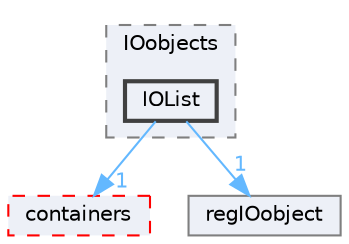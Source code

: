 digraph "src/OpenFOAM/db/IOobjects/IOList"
{
 // LATEX_PDF_SIZE
  bgcolor="transparent";
  edge [fontname=Helvetica,fontsize=10,labelfontname=Helvetica,labelfontsize=10];
  node [fontname=Helvetica,fontsize=10,shape=box,height=0.2,width=0.4];
  compound=true
  subgraph clusterdir_cc10b28373a5cdb85fcb1ececb22619b {
    graph [ bgcolor="#edf0f7", pencolor="grey50", label="IOobjects", fontname=Helvetica,fontsize=10 style="filled,dashed", URL="dir_cc10b28373a5cdb85fcb1ececb22619b.html",tooltip=""]
  dir_daccf7d61098506097eb5150a9464743 [label="IOList", fillcolor="#edf0f7", color="grey25", style="filled,bold", URL="dir_daccf7d61098506097eb5150a9464743.html",tooltip=""];
  }
  dir_19d0872053bde092be81d7fe3f56cbf7 [label="containers", fillcolor="#edf0f7", color="red", style="filled,dashed", URL="dir_19d0872053bde092be81d7fe3f56cbf7.html",tooltip=""];
  dir_bb2890f68b7fdb7b322b02b8256df6db [label="regIOobject", fillcolor="#edf0f7", color="grey50", style="filled", URL="dir_bb2890f68b7fdb7b322b02b8256df6db.html",tooltip=""];
  dir_daccf7d61098506097eb5150a9464743->dir_19d0872053bde092be81d7fe3f56cbf7 [headlabel="1", labeldistance=1.5 headhref="dir_001960_000669.html" href="dir_001960_000669.html" color="steelblue1" fontcolor="steelblue1"];
  dir_daccf7d61098506097eb5150a9464743->dir_bb2890f68b7fdb7b322b02b8256df6db [headlabel="1", labeldistance=1.5 headhref="dir_001960_003303.html" href="dir_001960_003303.html" color="steelblue1" fontcolor="steelblue1"];
}
